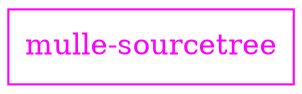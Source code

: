 digraph G {
    graph [rankdir = LR];

    node[shape=record];

    "mulle-sourcetree" [ color="magenta", fontcolor="magenta"]
}
